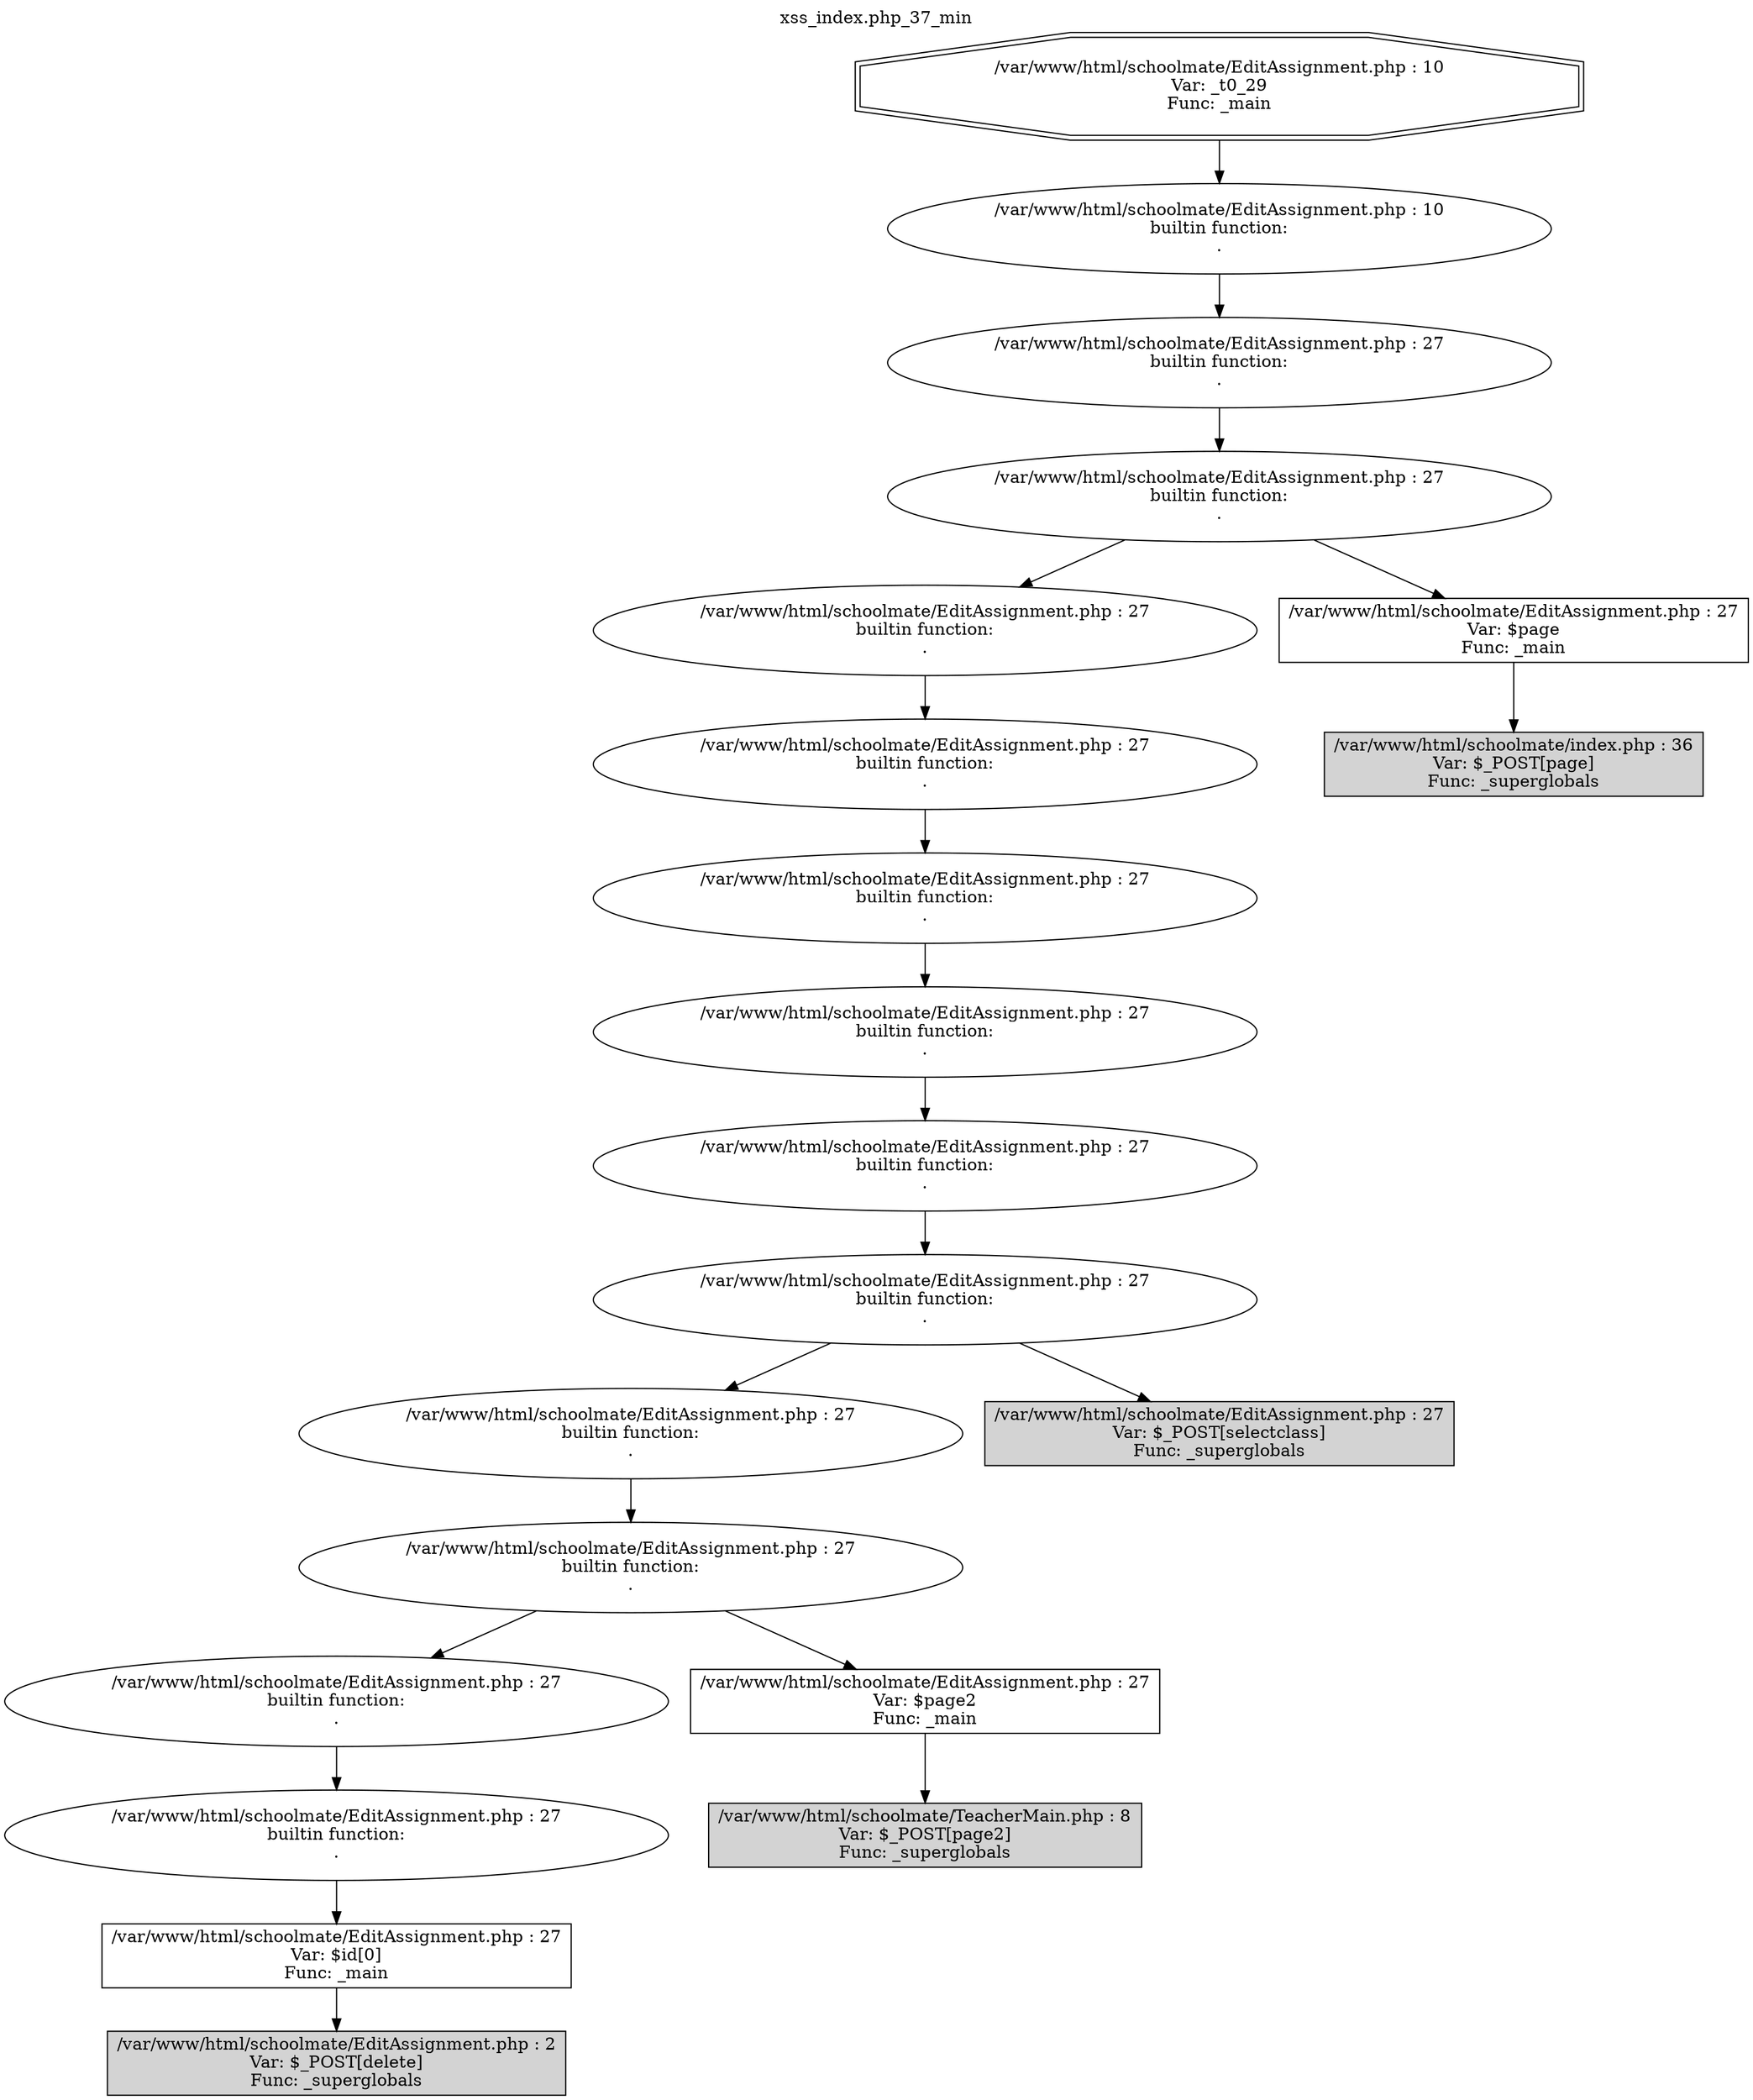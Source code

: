 digraph cfg {
  label="xss_index.php_37_min";
  labelloc=t;
  n1 [shape=doubleoctagon, label="/var/www/html/schoolmate/EditAssignment.php : 10\nVar: _t0_29\nFunc: _main\n"];
  n2 [shape=ellipse, label="/var/www/html/schoolmate/EditAssignment.php : 10\nbuiltin function:\n.\n"];
  n3 [shape=ellipse, label="/var/www/html/schoolmate/EditAssignment.php : 27\nbuiltin function:\n.\n"];
  n4 [shape=ellipse, label="/var/www/html/schoolmate/EditAssignment.php : 27\nbuiltin function:\n.\n"];
  n5 [shape=ellipse, label="/var/www/html/schoolmate/EditAssignment.php : 27\nbuiltin function:\n.\n"];
  n6 [shape=ellipse, label="/var/www/html/schoolmate/EditAssignment.php : 27\nbuiltin function:\n.\n"];
  n7 [shape=ellipse, label="/var/www/html/schoolmate/EditAssignment.php : 27\nbuiltin function:\n.\n"];
  n8 [shape=ellipse, label="/var/www/html/schoolmate/EditAssignment.php : 27\nbuiltin function:\n.\n"];
  n9 [shape=ellipse, label="/var/www/html/schoolmate/EditAssignment.php : 27\nbuiltin function:\n.\n"];
  n10 [shape=ellipse, label="/var/www/html/schoolmate/EditAssignment.php : 27\nbuiltin function:\n.\n"];
  n11 [shape=ellipse, label="/var/www/html/schoolmate/EditAssignment.php : 27\nbuiltin function:\n.\n"];
  n12 [shape=ellipse, label="/var/www/html/schoolmate/EditAssignment.php : 27\nbuiltin function:\n.\n"];
  n13 [shape=ellipse, label="/var/www/html/schoolmate/EditAssignment.php : 27\nbuiltin function:\n.\n"];
  n14 [shape=ellipse, label="/var/www/html/schoolmate/EditAssignment.php : 27\nbuiltin function:\n.\n"];
  n15 [shape=box, label="/var/www/html/schoolmate/EditAssignment.php : 27\nVar: $id[0]\nFunc: _main\n"];
  n16 [shape=box, label="/var/www/html/schoolmate/EditAssignment.php : 2\nVar: $_POST[delete]\nFunc: _superglobals\n",style=filled];
  n17 [shape=box, label="/var/www/html/schoolmate/EditAssignment.php : 27\nVar: $page2\nFunc: _main\n"];
  n18 [shape=box, label="/var/www/html/schoolmate/TeacherMain.php : 8\nVar: $_POST[page2]\nFunc: _superglobals\n",style=filled];
  n19 [shape=box, label="/var/www/html/schoolmate/EditAssignment.php : 27\nVar: $_POST[selectclass]\nFunc: _superglobals\n",style=filled];
  n20 [shape=box, label="/var/www/html/schoolmate/EditAssignment.php : 27\nVar: $page\nFunc: _main\n"];
  n21 [shape=box, label="/var/www/html/schoolmate/index.php : 36\nVar: $_POST[page]\nFunc: _superglobals\n",style=filled];
  n1 -> n2;
  n2 -> n3;
  n3 -> n4;
  n4 -> n5;
  n4 -> n20;
  n5 -> n6;
  n6 -> n7;
  n7 -> n8;
  n8 -> n9;
  n9 -> n10;
  n10 -> n11;
  n10 -> n19;
  n11 -> n12;
  n12 -> n13;
  n12 -> n17;
  n13 -> n14;
  n14 -> n15;
  n15 -> n16;
  n17 -> n18;
  n20 -> n21;
}
